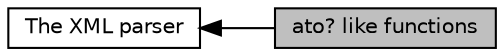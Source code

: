 digraph "ato? like functions"
{
  edge [fontname="Helvetica",fontsize="10",labelfontname="Helvetica",labelfontsize="10"];
  node [fontname="Helvetica",fontsize="10",shape=box];
  rankdir=LR;
  Node1 [label="ato? like functions",height=0.2,width=0.4,color="black", fillcolor="grey75", style="filled", fontcolor="black",tooltip=" "];
  Node2 [label="The XML parser",height=0.2,width=0.4,color="black", fillcolor="white", style="filled",URL="$group___x_m_l_parser_general.html",tooltip=" "];
  Node2->Node1 [shape=plaintext, dir="back", style="solid"];
}
